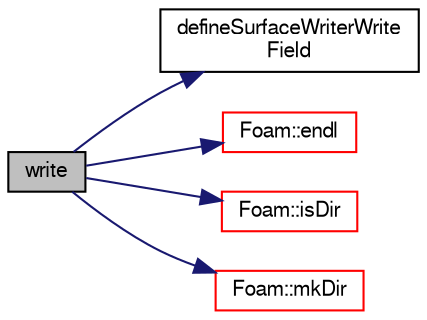 digraph "write"
{
  bgcolor="transparent";
  edge [fontname="FreeSans",fontsize="10",labelfontname="FreeSans",labelfontsize="10"];
  node [fontname="FreeSans",fontsize="10",shape=record];
  rankdir="LR";
  Node65 [label="write",height=0.2,width=0.4,color="black", fillcolor="grey75", style="filled", fontcolor="black"];
  Node65 -> Node66 [color="midnightblue",fontsize="10",style="solid",fontname="FreeSans"];
  Node66 [label="defineSurfaceWriterWrite\lField",height=0.2,width=0.4,color="black",URL="$a14876.html#a7331f203f11546eb258498e1d66ec75b"];
  Node65 -> Node67 [color="midnightblue",fontsize="10",style="solid",fontname="FreeSans"];
  Node67 [label="Foam::endl",height=0.2,width=0.4,color="red",URL="$a21124.html#a2db8fe02a0d3909e9351bb4275b23ce4",tooltip="Add newline and flush stream. "];
  Node65 -> Node69 [color="midnightblue",fontsize="10",style="solid",fontname="FreeSans"];
  Node69 [label="Foam::isDir",height=0.2,width=0.4,color="red",URL="$a21124.html#a9c9cf5d33b9c5961f835aefe5d860c5a",tooltip="Does the name exist as a DIRECTORY in the file system? "];
  Node65 -> Node75 [color="midnightblue",fontsize="10",style="solid",fontname="FreeSans"];
  Node75 [label="Foam::mkDir",height=0.2,width=0.4,color="red",URL="$a21124.html#a2ae410f2311adf94d66451b7423fdf4e",tooltip="Make a directory and return an error if it could not be created. "];
}
